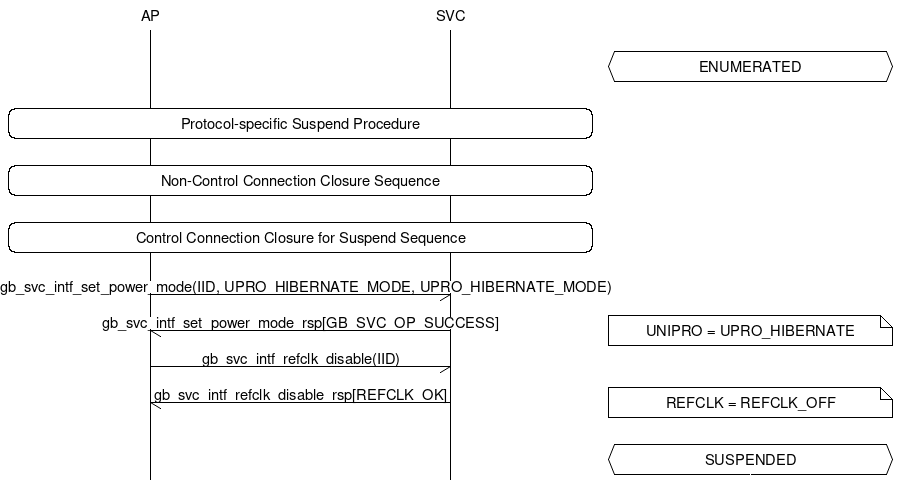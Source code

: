 # MSC for Power Managemenet Suspend Procedure

msc {
  hscale = "1.5", arcgradient = "0";

  AP, SVC, Comments [ linecolor = "white", textcolor = "white" ];

  |||;
  Comments abox Comments [ label = "ENUMERATED" ];
  |||;
  AP rbox SVC [ label = "Protocol-specific Suspend Procedure" ];
  |||;
  AP rbox SVC [ label = "Non-Control Connection Closure Sequence" ];
  |||;
  AP rbox SVC [ label = "Control Connection Closure for Suspend Sequence" ];
  |||;
  AP->SVC [ label = "gb_svc_intf_set_power_mode(IID, UPRO_HIBERNATE_MODE, UPRO_HIBERNATE_MODE)" ];
  SVC->AP [ label = "gb_svc_intf_set_power_mode_rsp[GB_SVC_OP_SUCCESS]" ],
  Comments note Comments [ label = "UNIPRO = UPRO_HIBERNATE" ];
  AP->SVC [ label = "gb_svc_intf_refclk_disable(IID)" ];
  SVC->AP [ label = "gb_svc_intf_refclk_disable_rsp[REFCLK_OK]" ],
  Comments note Comments [ label = "REFCLK = REFCLK_OFF" ];
  |||;
  Comments abox Comments [ label = "SUSPENDED" ];
}
